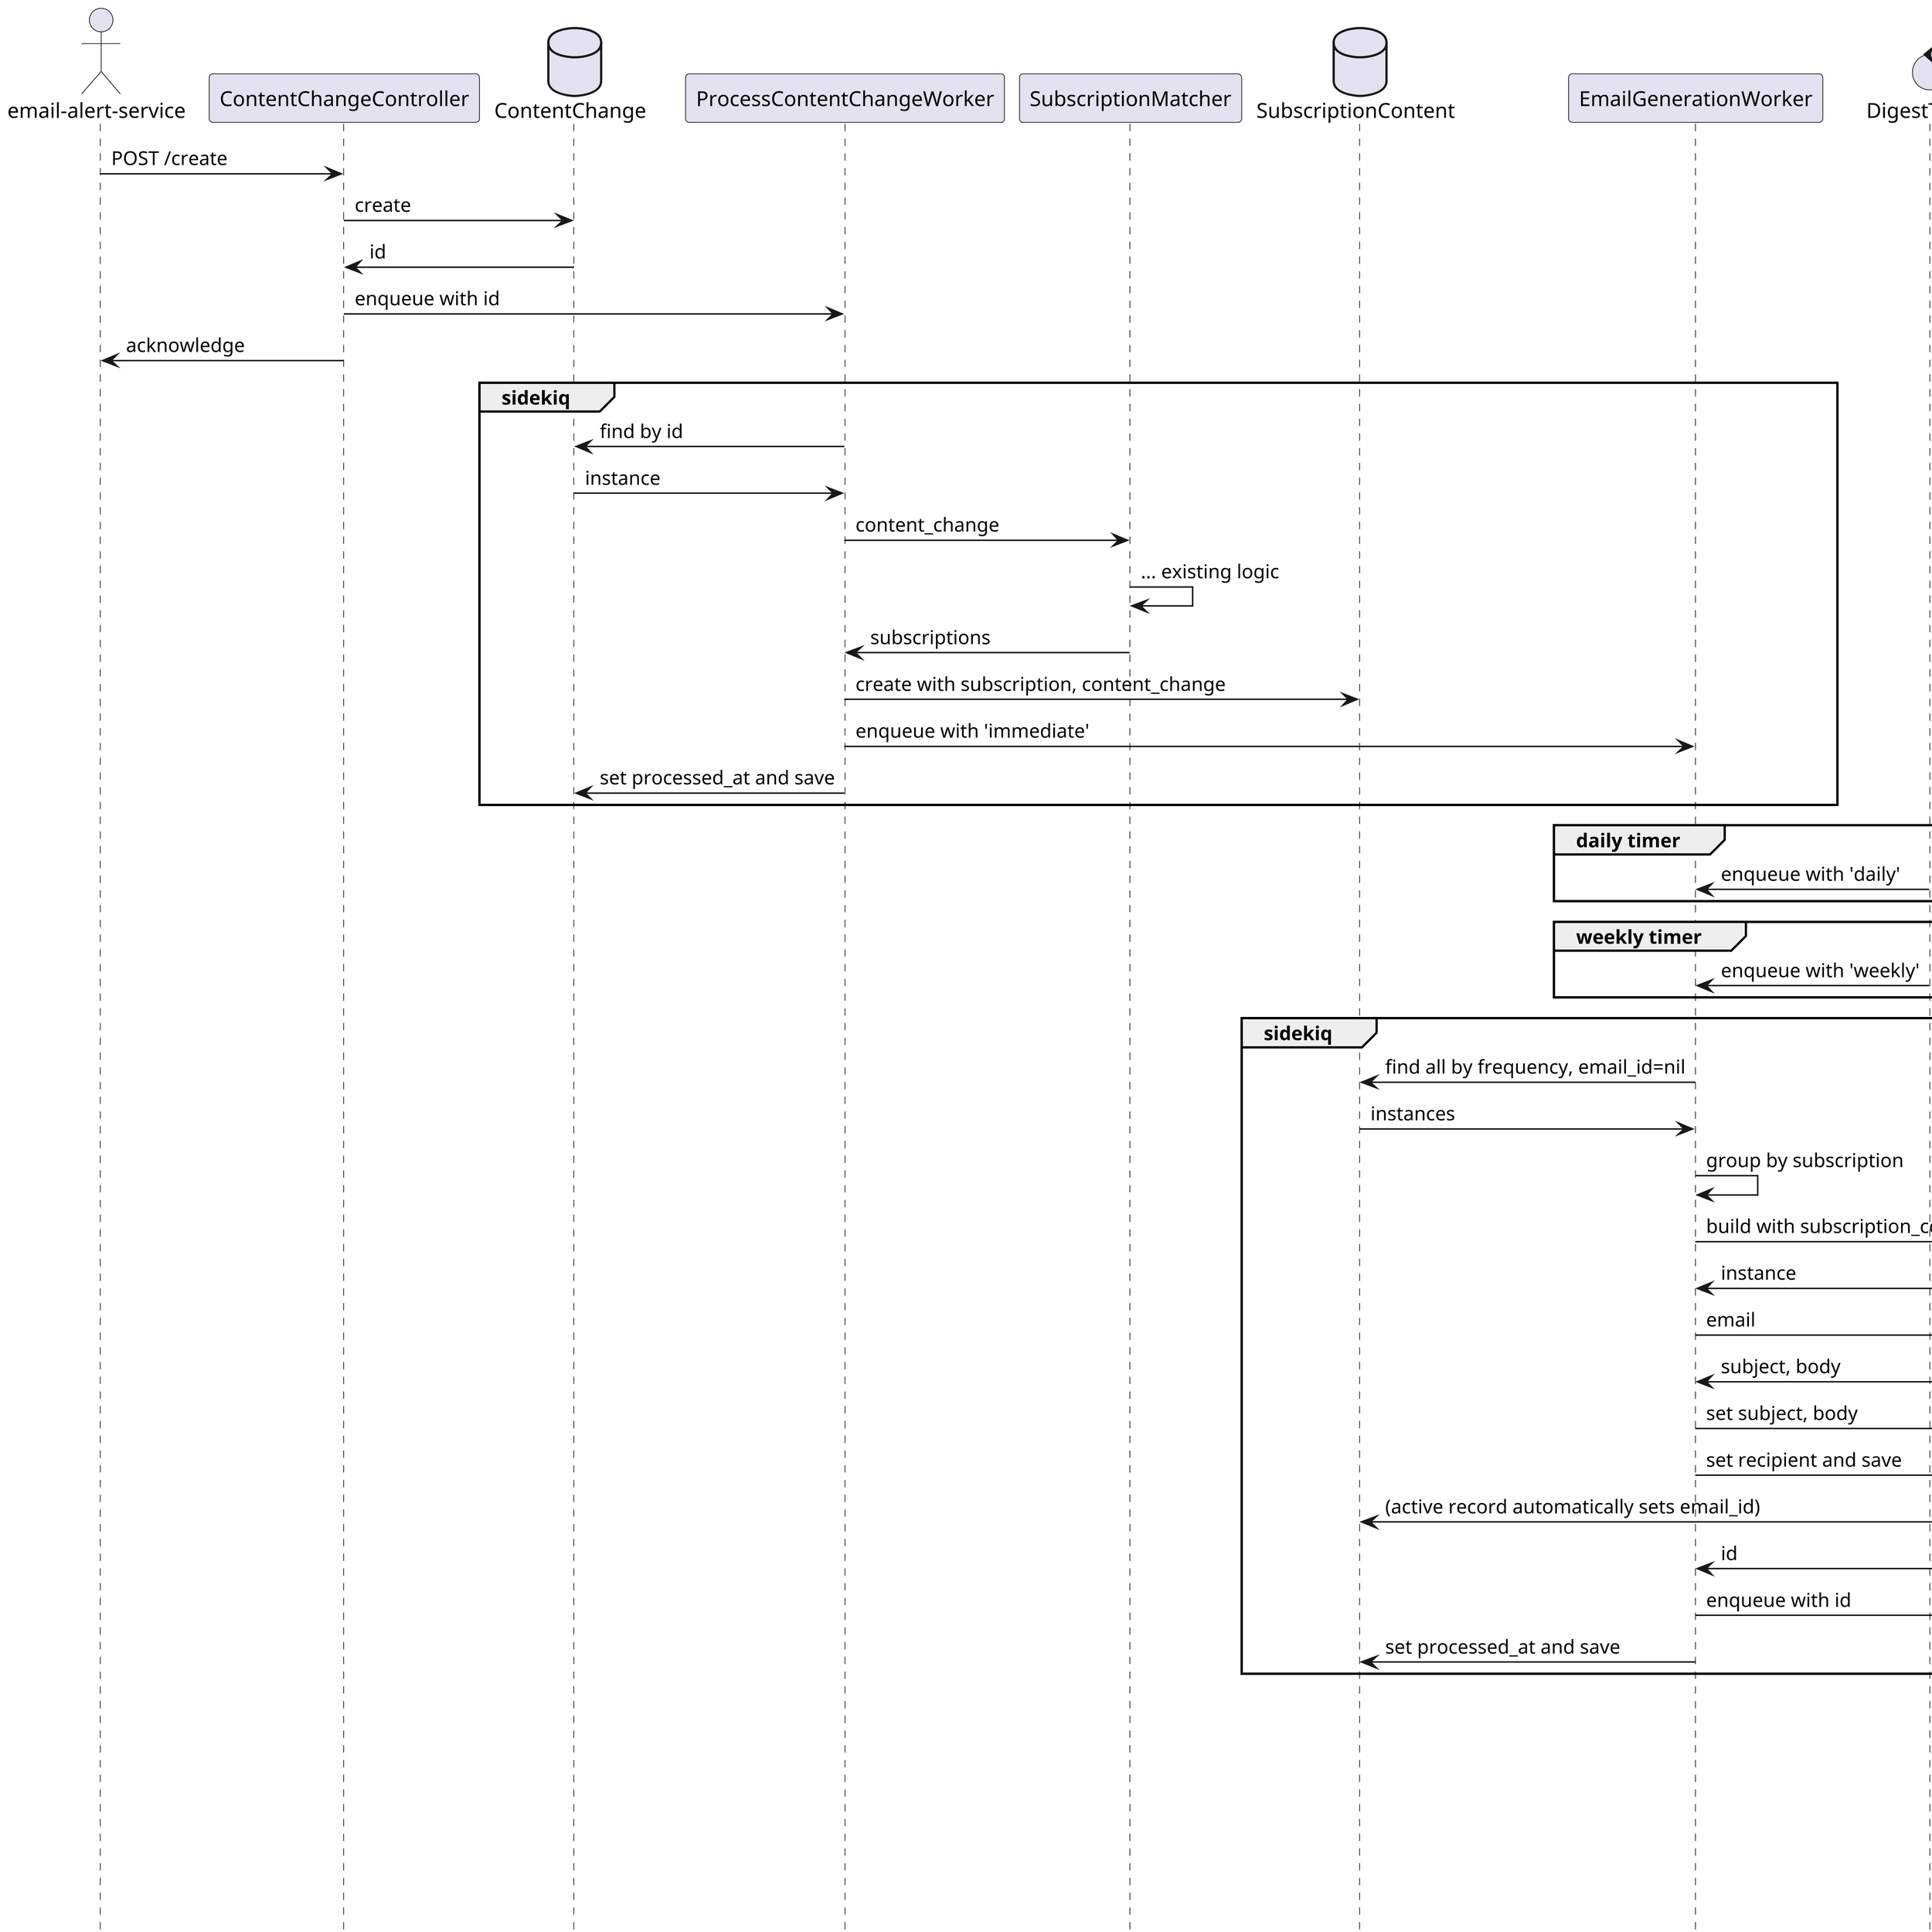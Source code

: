 @startuml

skinparam dpi 300

actor email_alert_service as "email-alert-service"
participant controller as "ContentChangeController"
database content_change as "ContentChange"
participant process_content_change_worker as "ProcessContentChangeWorker"
participant subscription_matcher as "SubscriptionMatcher"
database subscription_content as "SubscriptionContent"
participant email_generation_worker as "EmailGenerationWorker"
control digest_timer as "DigestTimer"
database email as "Email"
participant email_renderer as "EmailRenderer"
participant delivery_request_worker as "DeliveryRequestWorker"
database delivery_attempt as "DeliveryAttempt"
control delivery_monitor as "DeliveryMonitor"
participant govuk_notify as "GOV.UK Notify" #orange

email_alert_service -> controller : POST /create
controller -> content_change : create
content_change -> controller : id
controller -> process_content_change_worker : enqueue with id
controller -> email_alert_service : acknowledge

group sidekiq
  process_content_change_worker -> content_change : find by id
  content_change -> process_content_change_worker : instance
  process_content_change_worker -> subscription_matcher : content_change
  subscription_matcher -> subscription_matcher : ... existing logic
  subscription_matcher -> process_content_change_worker : subscriptions
  process_content_change_worker -> subscription_content : create with subscription, content_change
  process_content_change_worker -> email_generation_worker : enqueue with 'immediate'
  process_content_change_worker -> content_change : set processed_at and save
end group

group daily timer
  digest_timer -> email_generation_worker : enqueue with 'daily'
end

group weekly timer
  digest_timer -> email_generation_worker : enqueue with 'weekly'
end

group sidekiq
  email_generation_worker -> subscription_content : find all by frequency, email_id=nil
  subscription_content -> email_generation_worker : instances
  email_generation_worker -> email_generation_worker : group by subscription
  email_generation_worker -> email : build with subscription_content
  email -> email_generation_worker : instance
  email_generation_worker -> email_renderer : email
  email_renderer -> email_generation_worker : subject, body
  email_generation_worker -> email : set subject, body
  email_generation_worker -> email : set recipient and save
  email -> subscription_content : (active record automatically sets email_id)
  email -> email_generation_worker : id
  email_generation_worker -> delivery_request_worker : enqueue with id
  email_generation_worker -> subscription_content : set processed_at and save
end

group sidekiq
  delivery_request_worker -> email : find by id
  email -> delivery_request_worker : instance
  delivery_request_worker -> delivery_attempt : create with email, state=ready_to_send
  delivery_attempt -> delivery_request_worker : instance
  delivery_request_worker -> govuk_notify : request to deliver email
  delivery_request_worker -> delivery_attempt : set state=sent_to_notify and save
  delivery_request_worker -> email : set processed_at and save
end group

group run continuously
  delivery_monitor -> delivery_attempt : find by state=sent_to_notify
  delivery_attempt -> delivery_monitor : instance
  delivery_monitor -> govuk_notify : get status
  govuk_notify -> delivery_monitor : status

  group if success
    delivery_monitor -> delivery_attempt : set success
    delivery_monitor -> delivery_attempt : save
  end group

  group if failed
    delivery_monitor -> delivery_attempt : set failed, error message
    delivery_monitor -> delivery_attempt : save
    delivery_monitor -> delivery_attempt : find others for email
    delivery_attempt -> delivery_monitor : instances
    delivery_monitor -> delivery_monitor : ... decide what to do\ne.g. retry in an hour\ne.g. blacklist subscriber
  end group

  delivery_monitor -> delivery_monitor : sleep 1
end group

@enduml

